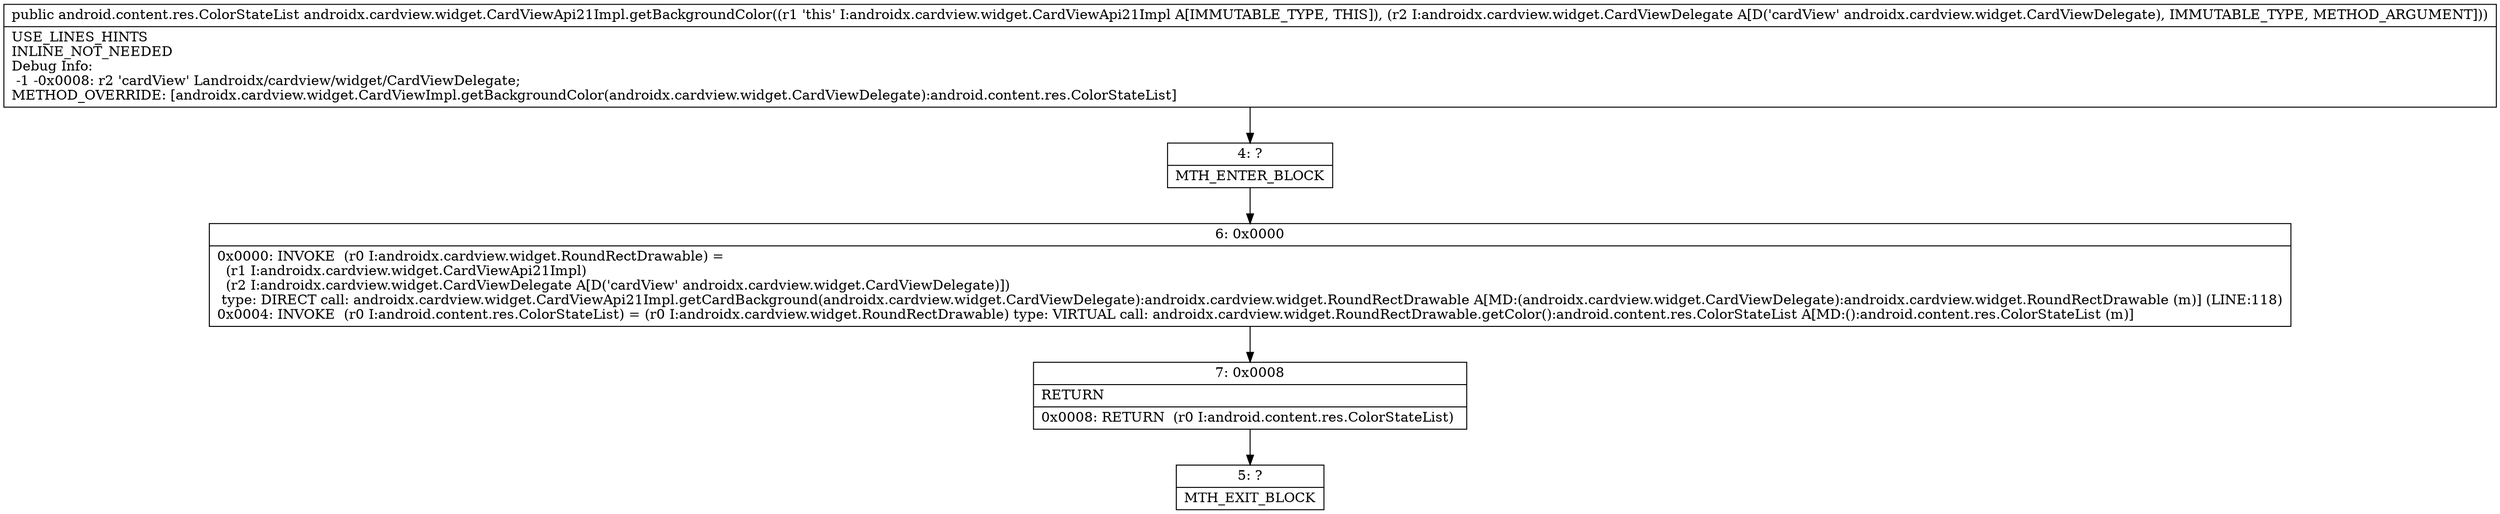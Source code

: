 digraph "CFG forandroidx.cardview.widget.CardViewApi21Impl.getBackgroundColor(Landroidx\/cardview\/widget\/CardViewDelegate;)Landroid\/content\/res\/ColorStateList;" {
Node_4 [shape=record,label="{4\:\ ?|MTH_ENTER_BLOCK\l}"];
Node_6 [shape=record,label="{6\:\ 0x0000|0x0000: INVOKE  (r0 I:androidx.cardview.widget.RoundRectDrawable) = \l  (r1 I:androidx.cardview.widget.CardViewApi21Impl)\l  (r2 I:androidx.cardview.widget.CardViewDelegate A[D('cardView' androidx.cardview.widget.CardViewDelegate)])\l type: DIRECT call: androidx.cardview.widget.CardViewApi21Impl.getCardBackground(androidx.cardview.widget.CardViewDelegate):androidx.cardview.widget.RoundRectDrawable A[MD:(androidx.cardview.widget.CardViewDelegate):androidx.cardview.widget.RoundRectDrawable (m)] (LINE:118)\l0x0004: INVOKE  (r0 I:android.content.res.ColorStateList) = (r0 I:androidx.cardview.widget.RoundRectDrawable) type: VIRTUAL call: androidx.cardview.widget.RoundRectDrawable.getColor():android.content.res.ColorStateList A[MD:():android.content.res.ColorStateList (m)]\l}"];
Node_7 [shape=record,label="{7\:\ 0x0008|RETURN\l|0x0008: RETURN  (r0 I:android.content.res.ColorStateList) \l}"];
Node_5 [shape=record,label="{5\:\ ?|MTH_EXIT_BLOCK\l}"];
MethodNode[shape=record,label="{public android.content.res.ColorStateList androidx.cardview.widget.CardViewApi21Impl.getBackgroundColor((r1 'this' I:androidx.cardview.widget.CardViewApi21Impl A[IMMUTABLE_TYPE, THIS]), (r2 I:androidx.cardview.widget.CardViewDelegate A[D('cardView' androidx.cardview.widget.CardViewDelegate), IMMUTABLE_TYPE, METHOD_ARGUMENT]))  | USE_LINES_HINTS\lINLINE_NOT_NEEDED\lDebug Info:\l  \-1 \-0x0008: r2 'cardView' Landroidx\/cardview\/widget\/CardViewDelegate;\lMETHOD_OVERRIDE: [androidx.cardview.widget.CardViewImpl.getBackgroundColor(androidx.cardview.widget.CardViewDelegate):android.content.res.ColorStateList]\l}"];
MethodNode -> Node_4;Node_4 -> Node_6;
Node_6 -> Node_7;
Node_7 -> Node_5;
}

